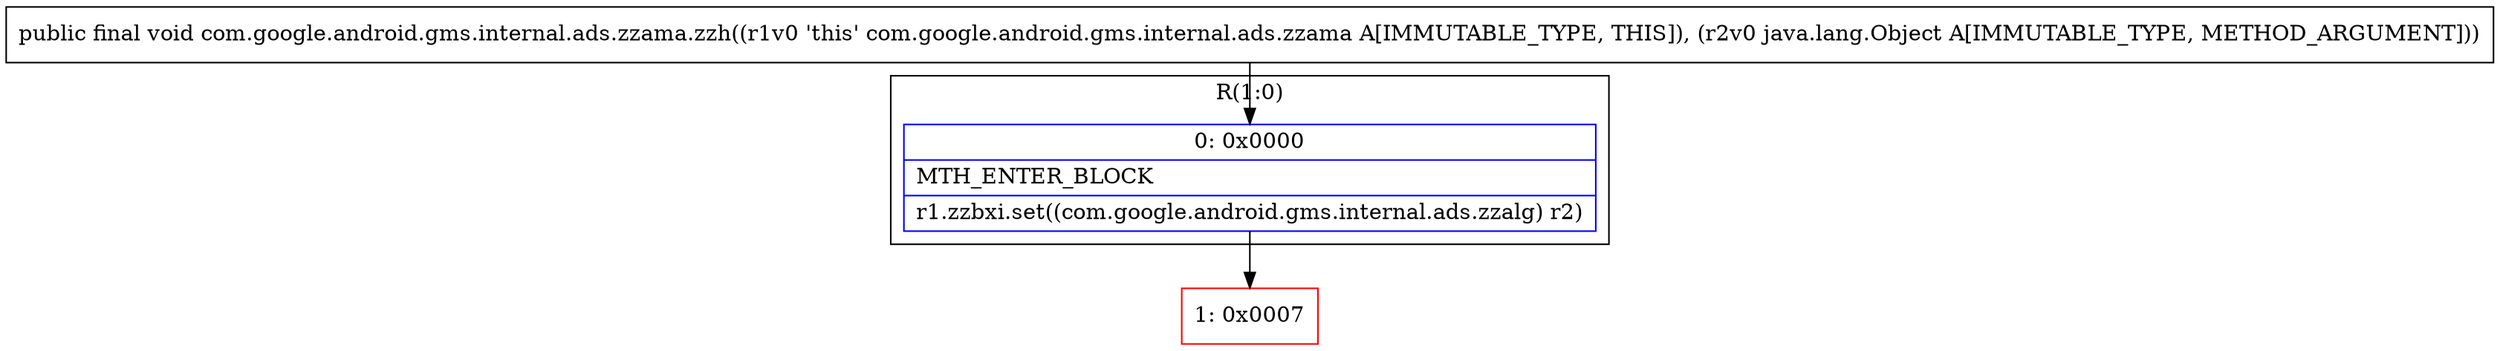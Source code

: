 digraph "CFG forcom.google.android.gms.internal.ads.zzama.zzh(Ljava\/lang\/Object;)V" {
subgraph cluster_Region_1707259031 {
label = "R(1:0)";
node [shape=record,color=blue];
Node_0 [shape=record,label="{0\:\ 0x0000|MTH_ENTER_BLOCK\l|r1.zzbxi.set((com.google.android.gms.internal.ads.zzalg) r2)\l}"];
}
Node_1 [shape=record,color=red,label="{1\:\ 0x0007}"];
MethodNode[shape=record,label="{public final void com.google.android.gms.internal.ads.zzama.zzh((r1v0 'this' com.google.android.gms.internal.ads.zzama A[IMMUTABLE_TYPE, THIS]), (r2v0 java.lang.Object A[IMMUTABLE_TYPE, METHOD_ARGUMENT])) }"];
MethodNode -> Node_0;
Node_0 -> Node_1;
}

